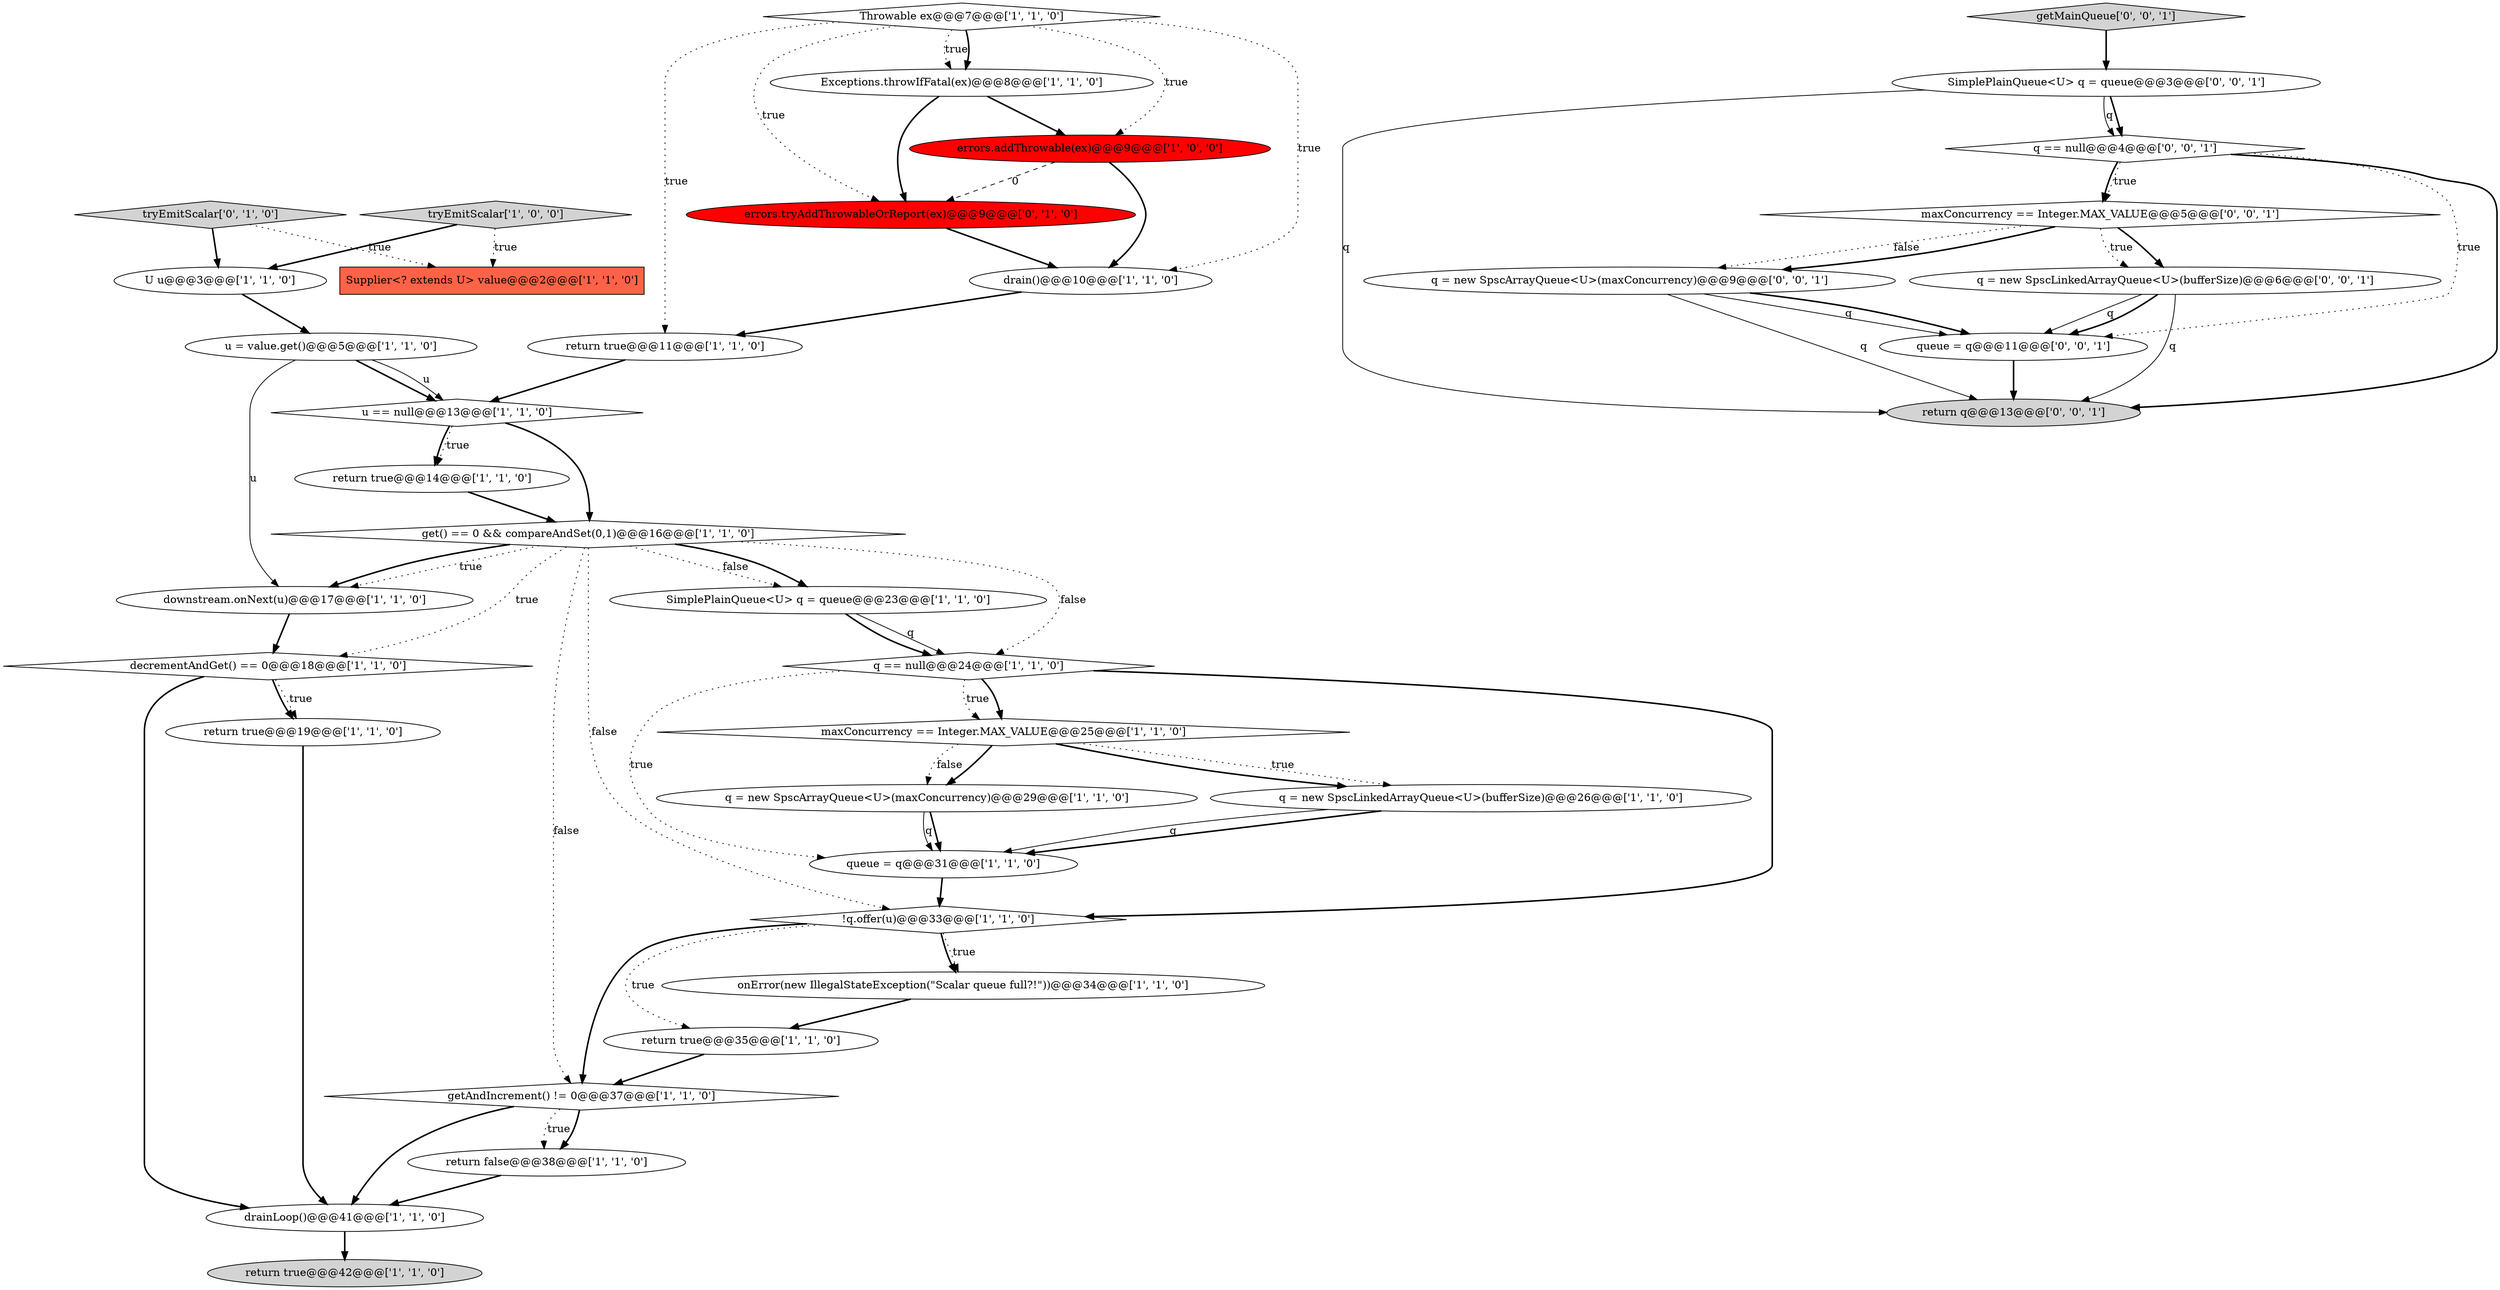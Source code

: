 digraph {
24 [style = filled, label = "!q.offer(u)@@@33@@@['1', '1', '0']", fillcolor = white, shape = diamond image = "AAA0AAABBB1BBB"];
2 [style = filled, label = "downstream.onNext(u)@@@17@@@['1', '1', '0']", fillcolor = white, shape = ellipse image = "AAA0AAABBB1BBB"];
7 [style = filled, label = "u == null@@@13@@@['1', '1', '0']", fillcolor = white, shape = diamond image = "AAA0AAABBB1BBB"];
17 [style = filled, label = "q = new SpscArrayQueue<U>(maxConcurrency)@@@29@@@['1', '1', '0']", fillcolor = white, shape = ellipse image = "AAA0AAABBB1BBB"];
20 [style = filled, label = "get() == 0 && compareAndSet(0,1)@@@16@@@['1', '1', '0']", fillcolor = white, shape = diamond image = "AAA0AAABBB1BBB"];
22 [style = filled, label = "getAndIncrement() != 0@@@37@@@['1', '1', '0']", fillcolor = white, shape = diamond image = "AAA0AAABBB1BBB"];
37 [style = filled, label = "return q@@@13@@@['0', '0', '1']", fillcolor = lightgray, shape = ellipse image = "AAA0AAABBB3BBB"];
26 [style = filled, label = "drainLoop()@@@41@@@['1', '1', '0']", fillcolor = white, shape = ellipse image = "AAA0AAABBB1BBB"];
16 [style = filled, label = "q = new SpscLinkedArrayQueue<U>(bufferSize)@@@26@@@['1', '1', '0']", fillcolor = white, shape = ellipse image = "AAA0AAABBB1BBB"];
34 [style = filled, label = "SimplePlainQueue<U> q = queue@@@3@@@['0', '0', '1']", fillcolor = white, shape = ellipse image = "AAA0AAABBB3BBB"];
31 [style = filled, label = "q = new SpscArrayQueue<U>(maxConcurrency)@@@9@@@['0', '0', '1']", fillcolor = white, shape = ellipse image = "AAA0AAABBB3BBB"];
15 [style = filled, label = "Supplier<? extends U> value@@@2@@@['1', '1', '0']", fillcolor = tomato, shape = box image = "AAA0AAABBB1BBB"];
28 [style = filled, label = "tryEmitScalar['0', '1', '0']", fillcolor = lightgray, shape = diamond image = "AAA0AAABBB2BBB"];
35 [style = filled, label = "queue = q@@@11@@@['0', '0', '1']", fillcolor = white, shape = ellipse image = "AAA0AAABBB3BBB"];
36 [style = filled, label = "getMainQueue['0', '0', '1']", fillcolor = lightgray, shape = diamond image = "AAA0AAABBB3BBB"];
14 [style = filled, label = "tryEmitScalar['1', '0', '0']", fillcolor = lightgray, shape = diamond image = "AAA0AAABBB1BBB"];
0 [style = filled, label = "return false@@@38@@@['1', '1', '0']", fillcolor = white, shape = ellipse image = "AAA0AAABBB1BBB"];
29 [style = filled, label = "errors.tryAddThrowableOrReport(ex)@@@9@@@['0', '1', '0']", fillcolor = red, shape = ellipse image = "AAA1AAABBB2BBB"];
18 [style = filled, label = "maxConcurrency == Integer.MAX_VALUE@@@25@@@['1', '1', '0']", fillcolor = white, shape = diamond image = "AAA0AAABBB1BBB"];
6 [style = filled, label = "queue = q@@@31@@@['1', '1', '0']", fillcolor = white, shape = ellipse image = "AAA0AAABBB1BBB"];
10 [style = filled, label = "return true@@@11@@@['1', '1', '0']", fillcolor = white, shape = ellipse image = "AAA0AAABBB1BBB"];
5 [style = filled, label = "errors.addThrowable(ex)@@@9@@@['1', '0', '0']", fillcolor = red, shape = ellipse image = "AAA1AAABBB1BBB"];
30 [style = filled, label = "q = new SpscLinkedArrayQueue<U>(bufferSize)@@@6@@@['0', '0', '1']", fillcolor = white, shape = ellipse image = "AAA0AAABBB3BBB"];
25 [style = filled, label = "return true@@@19@@@['1', '1', '0']", fillcolor = white, shape = ellipse image = "AAA0AAABBB1BBB"];
8 [style = filled, label = "q == null@@@24@@@['1', '1', '0']", fillcolor = white, shape = diamond image = "AAA0AAABBB1BBB"];
19 [style = filled, label = "Exceptions.throwIfFatal(ex)@@@8@@@['1', '1', '0']", fillcolor = white, shape = ellipse image = "AAA0AAABBB1BBB"];
13 [style = filled, label = "u = value.get()@@@5@@@['1', '1', '0']", fillcolor = white, shape = ellipse image = "AAA0AAABBB1BBB"];
12 [style = filled, label = "drain()@@@10@@@['1', '1', '0']", fillcolor = white, shape = ellipse image = "AAA0AAABBB1BBB"];
11 [style = filled, label = "SimplePlainQueue<U> q = queue@@@23@@@['1', '1', '0']", fillcolor = white, shape = ellipse image = "AAA0AAABBB1BBB"];
21 [style = filled, label = "decrementAndGet() == 0@@@18@@@['1', '1', '0']", fillcolor = white, shape = diamond image = "AAA0AAABBB1BBB"];
27 [style = filled, label = "return true@@@42@@@['1', '1', '0']", fillcolor = lightgray, shape = ellipse image = "AAA0AAABBB1BBB"];
32 [style = filled, label = "maxConcurrency == Integer.MAX_VALUE@@@5@@@['0', '0', '1']", fillcolor = white, shape = diamond image = "AAA0AAABBB3BBB"];
33 [style = filled, label = "q == null@@@4@@@['0', '0', '1']", fillcolor = white, shape = diamond image = "AAA0AAABBB3BBB"];
1 [style = filled, label = "Throwable ex@@@7@@@['1', '1', '0']", fillcolor = white, shape = diamond image = "AAA0AAABBB1BBB"];
3 [style = filled, label = "return true@@@14@@@['1', '1', '0']", fillcolor = white, shape = ellipse image = "AAA0AAABBB1BBB"];
4 [style = filled, label = "onError(new IllegalStateException(\"Scalar queue full?!\"))@@@34@@@['1', '1', '0']", fillcolor = white, shape = ellipse image = "AAA0AAABBB1BBB"];
23 [style = filled, label = "U u@@@3@@@['1', '1', '0']", fillcolor = white, shape = ellipse image = "AAA0AAABBB1BBB"];
9 [style = filled, label = "return true@@@35@@@['1', '1', '0']", fillcolor = white, shape = ellipse image = "AAA0AAABBB1BBB"];
9->22 [style = bold, label=""];
4->9 [style = bold, label=""];
8->24 [style = bold, label=""];
22->26 [style = bold, label=""];
30->35 [style = solid, label="q"];
20->22 [style = dotted, label="false"];
1->10 [style = dotted, label="true"];
0->26 [style = bold, label=""];
17->6 [style = bold, label=""];
18->16 [style = dotted, label="true"];
33->32 [style = dotted, label="true"];
31->37 [style = solid, label="q"];
8->18 [style = bold, label=""];
19->29 [style = bold, label=""];
24->4 [style = dotted, label="true"];
16->6 [style = bold, label=""];
22->0 [style = dotted, label="true"];
11->8 [style = solid, label="q"];
34->33 [style = bold, label=""];
28->15 [style = dotted, label="true"];
18->17 [style = bold, label=""];
24->9 [style = dotted, label="true"];
6->24 [style = bold, label=""];
20->21 [style = dotted, label="true"];
7->20 [style = bold, label=""];
21->25 [style = bold, label=""];
5->29 [style = dashed, label="0"];
31->35 [style = solid, label="q"];
32->30 [style = bold, label=""];
24->22 [style = bold, label=""];
10->7 [style = bold, label=""];
1->19 [style = dotted, label="true"];
32->31 [style = dotted, label="false"];
7->3 [style = bold, label=""];
30->37 [style = solid, label="q"];
13->2 [style = solid, label="u"];
20->8 [style = dotted, label="false"];
20->2 [style = bold, label=""];
21->25 [style = dotted, label="true"];
19->5 [style = bold, label=""];
34->37 [style = solid, label="q"];
1->29 [style = dotted, label="true"];
21->26 [style = bold, label=""];
26->27 [style = bold, label=""];
8->6 [style = dotted, label="true"];
12->10 [style = bold, label=""];
3->20 [style = bold, label=""];
24->4 [style = bold, label=""];
29->12 [style = bold, label=""];
22->0 [style = bold, label=""];
30->35 [style = bold, label=""];
14->23 [style = bold, label=""];
31->35 [style = bold, label=""];
5->12 [style = bold, label=""];
35->37 [style = bold, label=""];
23->13 [style = bold, label=""];
2->21 [style = bold, label=""];
13->7 [style = bold, label=""];
28->23 [style = bold, label=""];
17->6 [style = solid, label="q"];
7->3 [style = dotted, label="true"];
18->17 [style = dotted, label="false"];
1->12 [style = dotted, label="true"];
25->26 [style = bold, label=""];
33->35 [style = dotted, label="true"];
32->30 [style = dotted, label="true"];
14->15 [style = dotted, label="true"];
20->11 [style = dotted, label="false"];
8->18 [style = dotted, label="true"];
11->8 [style = bold, label=""];
33->32 [style = bold, label=""];
34->33 [style = solid, label="q"];
20->2 [style = dotted, label="true"];
13->7 [style = solid, label="u"];
1->19 [style = bold, label=""];
33->37 [style = bold, label=""];
1->5 [style = dotted, label="true"];
20->24 [style = dotted, label="false"];
32->31 [style = bold, label=""];
36->34 [style = bold, label=""];
16->6 [style = solid, label="q"];
20->11 [style = bold, label=""];
18->16 [style = bold, label=""];
}
